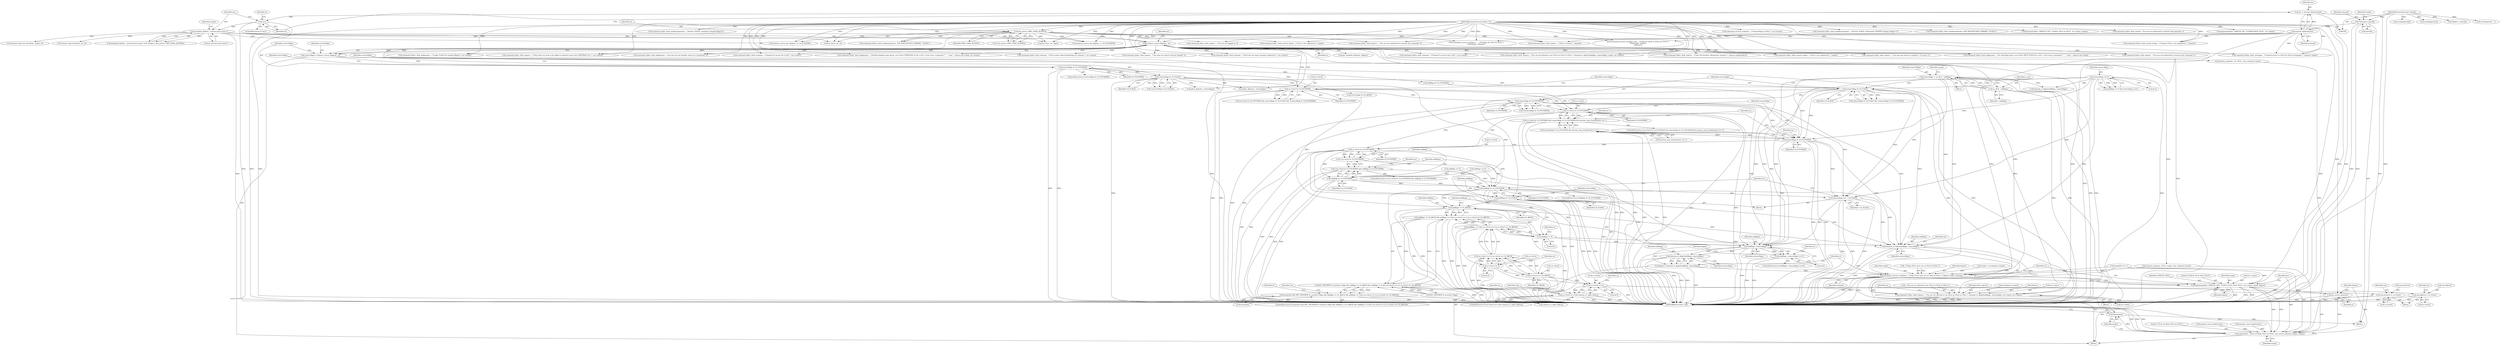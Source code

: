 digraph "0_atheme_c597156adc60a45b5f827793cd420945f47bc03b_1@pointer" {
"1000707" [label="(Call,ca->level & CA_FOUNDER)"];
"1000685" [label="(Call,ca->level & CA_FOUNDER)"];
"1000472" [label="(Call,restrictflags & CA_FOUNDER)"];
"1000466" [label="(Call,restrictflags = chanacs_source_flags(mc, si))"];
"1000468" [label="(Call,chanacs_source_flags(mc, si))"];
"1000171" [label="(Call,metadata_find(mc, \"private:close:closer\"))"];
"1000159" [label="(Call,!mc)"];
"1000154" [label="(Call,mc = mychan_find(channel))"];
"1000156" [label="(Call,mychan_find(channel))"];
"1000114" [label="(Call,*channel = parv[0])"];
"1000109" [label="(MethodParameterIn,char *parv[])"];
"1000177" [label="(Call,has_priv(si, PRIV_CHAN_AUSPEX))"];
"1000107" [label="(MethodParameterIn,sourceinfo_t *si)"];
"1000695" [label="(Call,removeflags & CA_FOUNDER)"];
"1000691" [label="(Call,removeflags & CA_FLAGS)"];
"1000640" [label="(Call,removeflags = ca_all & ~addflags)"];
"1000642" [label="(Call,ca_all & ~addflags)"];
"1000563" [label="(Call,removeflags == 0)"];
"1000482" [label="(Call,restrictflags & CA_FLAGS)"];
"1000706" [label="(Call,ca->level & CA_FOUNDER && removeflags & CA_FOUNDER && mychan_num_founders(mc) == 1)"];
"1000713" [label="(Call,removeflags & CA_FOUNDER)"];
"1000712" [label="(Call,removeflags & CA_FOUNDER && mychan_num_founders(mc) == 1)"];
"1000730" [label="(Call,ca->level & CA_FOUNDER)"];
"1000729" [label="(Call,!(ca->level & CA_FOUNDER))"];
"1000728" [label="(Call,!(ca->level & CA_FOUNDER) && addflags & CA_FOUNDER)"];
"1000735" [label="(Call,addflags & CA_FOUNDER)"];
"1000791" [label="(Call,addflags & CA_FOUNDER)"];
"1000795" [label="(Call,addflags |= CA_FLAGS)"];
"1000813" [label="(Call,addflags != CA_AKICK)"];
"1000812" [label="(Call,addflags != CA_AKICK && addflags != 0 && (ca->level == 0 || ca->level == CA_AKICK))"];
"1000805" [label="(Call,MU_NEVEROP & user(mt)->flags && addflags != CA_AKICK && addflags != 0 && (ca->level == 0 || ca->level == CA_AKICK))"];
"1000802" [label="(Call,isuser(mt) && (MU_NEVEROP & user(mt)->flags && addflags != CA_AKICK && addflags != 0 && (ca->level == 0 || ca->level == CA_AKICK)))"];
"1000817" [label="(Call,addflags != 0)"];
"1000816" [label="(Call,addflags != 0 && (ca->level == 0 || ca->level == CA_AKICK))"];
"1000891" [label="(Call,bitmask_to_flags2(addflags, removeflags))"];
"1000886" [label="(Call,command_fail(si, fault_noprivs, _(\"You are not allowed to set \2%s\2 on \2%s\2 in \2%s\2.\"), bitmask_to_flags2(addflags, removeflags), mt->name, mc->name))"];
"1001011" [label="(Call,addflags | removeflags)"];
"1001010" [label="(Call,(addflags | removeflags) == 0)"];
"1001026" [label="(Call,bitmask_to_flags2(addflags, removeflags))"];
"1001024" [label="(Call,flagstr = bitmask_to_flags2(addflags, removeflags))"];
"1001029" [label="(Call,command_success_nodata(si, _(\"Flags \2%s\2 were set on \2%s\2 in \2%s\2.\"), flagstr, target, channel))"];
"1001036" [label="(Call,logcommand(si, CMDLOG_SET, \"FLAGS: \2%s\2 \2%s\2 \2%s\2\", mc->name, target, flagstr))"];
"1001048" [label="(Call,get_source_name(si))"];
"1001045" [label="(Call,verbose(mc, \"\2%s\2 set flags \2%s\2 on \2%s\2\", get_source_name(si), flagstr, target))"];
"1001052" [label="(Call,free(target))"];
"1000826" [label="(Call,ca->level == CA_AKICK)"];
"1000820" [label="(Call,ca->level == 0 || ca->level == CA_AKICK)"];
"1000845" [label="(Call,ca->level == 0)"];
"1000844" [label="(Call,ca->level == 0 && chanacs_is_table_full(ca))"];
"1000869" [label="(Call,req.oldlevel = ca->level)"];
"1000903" [label="(Call,req.newlevel = ca->level)"];
"1000821" [label="(Call,ca->level == 0)"];
"1000798" [label="(Call,removeflags &= ~CA_FLAGS)"];
"1000292" [label="(Call,command_success_nodata(si, _(\"Cleared flags in \2%s\2.\"), mc->name))"];
"1001047" [label="(Literal,\"\2%s\2 set flags \2%s\2 on \2%s\2\")"];
"1000564" [label="(Identifier,removeflags)"];
"1000714" [label="(Identifier,removeflags)"];
"1000326" [label="(Call,command_fail(si, fault_needmoreparams, _(\"Syntax: FLAGS <#channel> MODIFY [target] <flags>\")))"];
"1000467" [label="(Identifier,restrictflags)"];
"1000796" [label="(Identifier,addflags)"];
"1000711" [label="(Identifier,CA_FOUNDER)"];
"1000717" [label="(Call,mychan_num_founders(mc))"];
"1000930" [label="(Call,chanacs_open(mc, NULL, target, true, entity(si->smu)))"];
"1000741" [label="(Call,mychan_num_founders(mc))"];
"1000866" [label="(Identifier,req)"];
"1000827" [label="(Call,ca->level)"];
"1000696" [label="(Identifier,removeflags)"];
"1000729" [label="(Call,!(ca->level & CA_FOUNDER))"];
"1001040" [label="(Call,mc->name)"];
"1000695" [label="(Call,removeflags & CA_FOUNDER)"];
"1000817" [label="(Call,addflags != 0)"];
"1000156" [label="(Call,mychan_find(channel))"];
"1000468" [label="(Call,chanacs_source_flags(mc, si))"];
"1001025" [label="(Identifier,flagstr)"];
"1000747" [label="(Call,command_fail(si, fault_noprivs, _(\"Only %d founders allowed per channel.\"), chansvs.maxfounders))"];
"1000441" [label="(Call,command_success_string(si, str1, _(\"Flags for \2%s\2 in \2%s\2 are \2%s\2.\"),\n\t\t\t\t\t\ttarget, channel,\n\t\t\t\t\t\tstr1))"];
"1000178" [label="(Identifier,si)"];
"1000732" [label="(Identifier,ca)"];
"1000162" [label="(Call,command_fail(si, fault_nosuch_target, _(\"Channel \2%s\2 is not registered.\"), channel))"];
"1000690" [label="(Call,removeflags & CA_FLAGS && !(removeflags & CA_FOUNDER))"];
"1000843" [label="(ControlStructure,if (ca->level == 0 && chanacs_is_table_full(ca)))"];
"1000592" [label="(Call,addflags == 0)"];
"1000814" [label="(Identifier,addflags)"];
"1000470" [label="(Identifier,si)"];
"1000904" [label="(Call,req.newlevel)"];
"1000850" [label="(Call,chanacs_is_table_full(ca))"];
"1000982" [label="(Call,command_fail(si, fault_noprivs, _(\"You are not allowed to set \2%s\2 on \2%s\2 in \2%s\2.\"), bitmask_to_flags2(addflags, removeflags), target, mc->name))"];
"1000116" [label="(Call,parv[0])"];
"1000822" [label="(Call,ca->level)"];
"1000195" [label="(Call,target[0] == '+')"];
"1000154" [label="(Call,mc = mychan_find(channel))"];
"1000115" [label="(Identifier,channel)"];
"1000533" [label="(Call,allow_flags(mc, restrictflags))"];
"1000179" [label="(Identifier,PRIV_CHAN_AUSPEX)"];
"1000176" [label="(Call,!has_priv(si, PRIV_CHAN_AUSPEX))"];
"1000585" [label="(Block,)"];
"1000510" [label="(Call,command_fail(si, fault_noprivs, _(\"You are not authorized to execute this command.\")))"];
"1000170" [label="(Call,metadata_find(mc, \"private:close:closer\") && (target || !has_priv(si, PRIV_CHAN_AUSPEX)))"];
"1000114" [label="(Call,*channel = parv[0])"];
"1000818" [label="(Identifier,addflags)"];
"1000801" [label="(ControlStructure,if (isuser(mt) && (MU_NEVEROP & user(mt)->flags && addflags != CA_AKICK && addflags != 0 && (ca->level == 0 || ca->level == CA_AKICK))))"];
"1000893" [label="(Identifier,removeflags)"];
"1000821" [label="(Call,ca->level == 0)"];
"1000234" [label="(Call,do_list(si, mc, 0))"];
"1001012" [label="(Identifier,addflags)"];
"1000793" [label="(Identifier,CA_FOUNDER)"];
"1000395" [label="(Call,chanacs_find_host_literal(mc, target, 0))"];
"1000484" [label="(Identifier,CA_FLAGS)"];
"1000887" [label="(Identifier,si)"];
"1001035" [label="(Identifier,channel)"];
"1000379" [label="(Call,chanacs_source_has_flag(mc, si, CA_ACLVIEW))"];
"1000352" [label="(Block,)"];
"1001046" [label="(Identifier,mc)"];
"1000873" [label="(Call,ca->level)"];
"1001024" [label="(Call,flagstr = bitmask_to_flags2(addflags, removeflags))"];
"1001014" [label="(Literal,0)"];
"1000685" [label="(Call,ca->level & CA_FOUNDER)"];
"1001013" [label="(Identifier,removeflags)"];
"1001037" [label="(Identifier,si)"];
"1000922" [label="(Call,command_fail(si, fault_badparams, _(\"You may not set founder status on a hostmask.\")))"];
"1000791" [label="(Call,addflags & CA_FOUNDER)"];
"1000734" [label="(Identifier,CA_FOUNDER)"];
"1000897" [label="(Call,mc->name)"];
"1000321" [label="(Call,command_fail(si, fault_needmoreparams, STR_INSUFFICIENT_PARAMS, \"FLAGS\"))"];
"1000819" [label="(Literal,0)"];
"1000649" [label="(Block,)"];
"1000473" [label="(Identifier,restrictflags)"];
"1000334" [label="(Call,strchr(parv[2], ' '))"];
"1000799" [label="(Identifier,removeflags)"];
"1000177" [label="(Call,has_priv(si, PRIV_CHAN_AUSPEX))"];
"1000143" [label="(Call,command_fail(si, fault_needmoreparams, STR_INSUFFICIENT_PARAMS, \"FLAGS\"))"];
"1000215" [label="(Call,do_list(si, mc, flags))"];
"1000483" [label="(Identifier,restrictflags)"];
"1001036" [label="(Call,logcommand(si, CMDLOG_SET, \"FLAGS: \2%s\2 \2%s\2 \2%s\2\", mc->name, target, flagstr))"];
"1000109" [label="(MethodParameterIn,char *parv[])"];
"1000171" [label="(Call,metadata_find(mc, \"private:close:closer\"))"];
"1000527" [label="(Call,allow_flags(mc, restrictflags))"];
"1000712" [label="(Call,removeflags & CA_FOUNDER && mychan_num_founders(mc) == 1)"];
"1000800" [label="(Identifier,~CA_FLAGS)"];
"1000833" [label="(Identifier,si)"];
"1000457" [label="(Call,logcommand(si, CMDLOG_GET, \"FLAGS: \2%s\2 on \2%s\2\", mc->name, target))"];
"1000816" [label="(Call,addflags != 0 && (ca->level == 0 || ca->level == CA_AKICK))"];
"1000160" [label="(Identifier,mc)"];
"1001011" [label="(Call,addflags | removeflags)"];
"1000918" [label="(Call,addflags & CA_FOUNDER)"];
"1001052" [label="(Call,free(target))"];
"1000264" [label="(Call,command_fail(si, fault_noprivs, \"You are not authorized to perform this operation.\"))"];
"1000488" [label="(Call,restrictflags & CA_AKICK)"];
"1001049" [label="(Identifier,si)"];
"1000853" [label="(Call,command_fail(si, fault_toomany, _(\"Channel %s access list is full.\"), mc->name))"];
"1000707" [label="(Call,ca->level & CA_FOUNDER)"];
"1000805" [label="(Call,MU_NEVEROP & user(mt)->flags && addflags != CA_AKICK && addflags != 0 && (ca->level == 0 || ca->level == CA_AKICK))"];
"1000588" [label="(Call,get_template_flags(mc, flagstr))"];
"1000847" [label="(Identifier,ca)"];
"1001051" [label="(Identifier,target)"];
"1000869" [label="(Call,req.oldlevel = ca->level)"];
"1000642" [label="(Call,ca_all & ~addflags)"];
"1000644" [label="(Identifier,~addflags)"];
"1000830" [label="(Identifier,CA_AKICK)"];
"1000731" [label="(Call,ca->level)"];
"1000889" [label="(Call,_(\"You are not allowed to set \2%s\2 on \2%s\2 in \2%s\2.\"))"];
"1000728" [label="(Call,!(ca->level & CA_FOUNDER) && addflags & CA_FOUNDER)"];
"1000797" [label="(Identifier,CA_FLAGS)"];
"1000802" [label="(Call,isuser(mt) && (MU_NEVEROP & user(mt)->flags && addflags != CA_AKICK && addflags != 0 && (ca->level == 0 || ca->level == CA_AKICK)))"];
"1000854" [label="(Identifier,si)"];
"1000425" [label="(Call,chanacs_find_literal(mc, mt, 0))"];
"1000794" [label="(Block,)"];
"1000285" [label="(Call,logcommand(si, CMDLOG_DO, \"CLEAR:FLAGS: \2%s\2\", mc->name))"];
"1000648" [label="(Identifier,target)"];
"1000987" [label="(Call,bitmask_to_flags2(addflags, removeflags))"];
"1000348" [label="(Call,strdup(parv[2]))"];
"1001028" [label="(Identifier,removeflags)"];
"1000849" [label="(Literal,0)"];
"1000482" [label="(Call,restrictflags & CA_FLAGS)"];
"1000845" [label="(Call,ca->level == 0)"];
"1000779" [label="(Call,command_fail(si, fault_toomany, _(\"\2%s\2 cannot take foundership of a channel.\"), mt->name))"];
"1000175" [label="(Identifier,target)"];
"1000721" [label="(Call,command_fail(si, fault_noprivs, _(\"You may not remove the last founder.\")))"];
"1000894" [label="(Call,mt->name)"];
"1000901" [label="(Identifier,ca)"];
"1000870" [label="(Call,req.oldlevel)"];
"1000891" [label="(Call,bitmask_to_flags2(addflags, removeflags))"];
"1000737" [label="(Identifier,CA_FOUNDER)"];
"1000763" [label="(Call,command_fail(si, fault_toomany, _(\"\2%s\2 has too many channels registered.\"), mt->name))"];
"1000122" [label="(Call,sstrdup(parv[1]))"];
"1001033" [label="(Identifier,flagstr)"];
"1000730" [label="(Call,ca->level & CA_FOUNDER)"];
"1000813" [label="(Call,addflags != CA_AKICK)"];
"1000804" [label="(Identifier,mt)"];
"1000360" [label="(Call,command_fail(si, fault_noprivs, _(\"You are not logged in.\")))"];
"1000666" [label="(Call,target = sstrdup(mt->name))"];
"1000155" [label="(Identifier,mc)"];
"1000157" [label="(Identifier,channel)"];
"1001009" [label="(ControlStructure,if ((addflags | removeflags) == 0))"];
"1000110" [label="(Block,)"];
"1001050" [label="(Identifier,flagstr)"];
"1000949" [label="(Call,command_fail(si, fault_toomany, _(\"Channel %s access list is full.\"), mc->name))"];
"1000742" [label="(Identifier,mc)"];
"1000474" [label="(Identifier,CA_FOUNDER)"];
"1000148" [label="(Call,command_fail(si, fault_needmoreparams, _(\"Syntax: FLAGS <channel> [target] [flags]\")))"];
"1000722" [label="(Identifier,si)"];
"1001045" [label="(Call,verbose(mc, \"\2%s\2 set flags \2%s\2 on \2%s\2\", get_source_name(si), flagstr, target))"];
"1000792" [label="(Identifier,addflags)"];
"1000795" [label="(Call,addflags |= CA_FLAGS)"];
"1000611" [label="(Call,command_fail(si, fault_badparams, _(\"Usage: FLAGS %s [target] [flags]\"), mc->name))"];
"1000888" [label="(Identifier,fault_noprivs)"];
"1000826" [label="(Call,ca->level == CA_AKICK)"];
"1000107" [label="(MethodParameterIn,sourceinfo_t *si)"];
"1000567" [label="(Call,command_fail(si, fault_badparams, _(\"No valid flags given, use /%s%s HELP FLAGS for a list\"), ircd->uses_rcommand ? \"\" : \"msg \", chansvs.me->disp))"];
"1000560" [label="(Call,addflags == 0)"];
"1000706" [label="(Call,ca->level & CA_FOUNDER && removeflags & CA_FOUNDER && mychan_num_founders(mc) == 1)"];
"1000699" [label="(Call,command_fail(si, fault_noprivs, _(\"You may not remove a founder's +f access.\")))"];
"1000127" [label="(Call,*flagstr = parv[2])"];
"1000885" [label="(Block,)"];
"1001026" [label="(Call,bitmask_to_flags2(addflags, removeflags))"];
"1000476" [label="(Identifier,restrictflags)"];
"1000563" [label="(Call,removeflags == 0)"];
"1000692" [label="(Identifier,removeflags)"];
"1000713" [label="(Call,removeflags & CA_FOUNDER)"];
"1001048" [label="(Call,get_source_name(si))"];
"1000689" [label="(Identifier,CA_FOUNDER)"];
"1000408" [label="(Call,command_fail(si, fault_nosuch_target, _(\"\2%s\2 is not registered.\"), target))"];
"1000715" [label="(Identifier,CA_FOUNDER)"];
"1001054" [label="(MethodReturn,static void)"];
"1000684" [label="(Call,ca->level & CA_FOUNDER && removeflags & CA_FLAGS && !(removeflags & CA_FOUNDER))"];
"1000815" [label="(Identifier,CA_AKICK)"];
"1000657" [label="(Call,command_fail(si, fault_nosuch_target, _(\"\2%s\2 is not registered.\"), target))"];
"1000705" [label="(ControlStructure,if (ca->level & CA_FOUNDER && removeflags & CA_FOUNDER && mychan_num_founders(mc) == 1))"];
"1001027" [label="(Identifier,addflags)"];
"1000708" [label="(Call,ca->level)"];
"1000259" [label="(Call,chanacs_source_has_flag(mc, si, CA_FOUNDER))"];
"1000686" [label="(Call,ca->level)"];
"1000158" [label="(ControlStructure,if (!mc))"];
"1000886" [label="(Call,command_fail(si, fault_noprivs, _(\"You are not allowed to set \2%s\2 on \2%s\2 in \2%s\2.\"), bitmask_to_flags2(addflags, removeflags), mt->name, mc->name))"];
"1000825" [label="(Literal,0)"];
"1001053" [label="(Identifier,target)"];
"1000121" [label="(Identifier,target)"];
"1000384" [label="(Call,command_fail(si, fault_noprivs, _(\"You are not authorized to execute this command.\")))"];
"1000697" [label="(Identifier,CA_FOUNDER)"];
"1001038" [label="(Identifier,CMDLOG_SET)"];
"1000641" [label="(Identifier,removeflags)"];
"1000912" [label="(Identifier,req)"];
"1000481" [label="(Call,!(restrictflags & CA_FLAGS))"];
"1000674" [label="(Call,chanacs_open(mc, mt, NULL, true, entity(si->smu)))"];
"1000846" [label="(Call,ca->level)"];
"1000691" [label="(Call,removeflags & CA_FLAGS)"];
"1000559" [label="(Call,addflags == 0 && removeflags == 0)"];
"1001017" [label="(Identifier,si)"];
"1000903" [label="(Call,req.newlevel = ca->level)"];
"1000693" [label="(Identifier,CA_FLAGS)"];
"1000828" [label="(Identifier,ca)"];
"1000798" [label="(Call,removeflags &= ~CA_FLAGS)"];
"1000718" [label="(Identifier,mc)"];
"1001034" [label="(Identifier,target)"];
"1000643" [label="(Identifier,ca_all)"];
"1000803" [label="(Call,isuser(mt))"];
"1000727" [label="(ControlStructure,if (!(ca->level & CA_FOUNDER) && addflags & CA_FOUNDER))"];
"1000565" [label="(Literal,0)"];
"1000694" [label="(Call,!(removeflags & CA_FOUNDER))"];
"1000851" [label="(Identifier,ca)"];
"1000466" [label="(Call,restrictflags = chanacs_source_flags(mc, si))"];
"1000471" [label="(ControlStructure,if (restrictflags & CA_FOUNDER))"];
"1000716" [label="(Call,mychan_num_founders(mc) == 1)"];
"1001029" [label="(Call,command_success_nodata(si, _(\"Flags \2%s\2 were set on \2%s\2 in \2%s\2.\"), flagstr, target, channel))"];
"1000735" [label="(Call,addflags & CA_FOUNDER)"];
"1000820" [label="(Call,ca->level == 0 || ca->level == CA_AKICK)"];
"1000879" [label="(Identifier,ca)"];
"1000892" [label="(Identifier,addflags)"];
"1000907" [label="(Call,ca->level)"];
"1000472" [label="(Call,restrictflags & CA_FOUNDER)"];
"1000159" [label="(Call,!mc)"];
"1000895" [label="(Identifier,mt)"];
"1001039" [label="(Literal,\"FLAGS: \2%s\2 \2%s\2 \2%s\2\")"];
"1000163" [label="(Identifier,si)"];
"1000790" [label="(ControlStructure,if (addflags & CA_FOUNDER))"];
"1001043" [label="(Identifier,target)"];
"1001016" [label="(Call,command_fail(si, fault_nochange, _(\"Channel access to \2%s\2 for \2%s\2 unchanged.\"), channel, target))"];
"1000806" [label="(Call,MU_NEVEROP & user(mt)->flags)"];
"1000620" [label="(Call,command_fail(si, fault_badparams, _(\"Invalid template name given, use /%s%s TEMPLATE %s for a list\"), ircd->uses_rcommand ? \"\" : \"msg \", chansvs.me->disp, mc->name))"];
"1000823" [label="(Identifier,ca)"];
"1000450" [label="(Call,command_success_string(si, \"\", _(\"No flags for \2%s\2 in \2%s\2.\"),\n\t\t\t\t\t\ttarget, channel))"];
"1001030" [label="(Identifier,si)"];
"1001031" [label="(Call,_(\"Flags \2%s\2 were set on \2%s\2 in \2%s\2.\"))"];
"1000469" [label="(Identifier,mc)"];
"1000812" [label="(Call,addflags != CA_AKICK && addflags != 0 && (ca->level == 0 || ca->level == CA_AKICK))"];
"1000832" [label="(Call,command_fail(si, fault_noprivs, _(\"\2%s\2 does not wish to be added to channel access lists (NEVEROP set).\"), mt->name))"];
"1000173" [label="(Literal,\"private:close:closer\")"];
"1000640" [label="(Call,removeflags = ca_all & ~addflags)"];
"1000736" [label="(Identifier,addflags)"];
"1000668" [label="(Call,sstrdup(mt->name))"];
"1001010" [label="(Call,(addflags | removeflags) == 0)"];
"1000172" [label="(Identifier,mc)"];
"1001044" [label="(Identifier,flagstr)"];
"1000844" [label="(Call,ca->level == 0 && chanacs_is_table_full(ca))"];
"1000181" [label="(Call,command_fail(si, fault_noprivs, _(\"\2%s\2 is closed.\"), channel))"];
"1000707" -> "1000706"  [label="AST: "];
"1000707" -> "1000711"  [label="CFG: "];
"1000708" -> "1000707"  [label="AST: "];
"1000711" -> "1000707"  [label="AST: "];
"1000714" -> "1000707"  [label="CFG: "];
"1000706" -> "1000707"  [label="CFG: "];
"1000707" -> "1001054"  [label="DDG: "];
"1000707" -> "1001054"  [label="DDG: "];
"1000707" -> "1000706"  [label="DDG: "];
"1000707" -> "1000706"  [label="DDG: "];
"1000685" -> "1000707"  [label="DDG: "];
"1000685" -> "1000707"  [label="DDG: "];
"1000695" -> "1000707"  [label="DDG: "];
"1000707" -> "1000713"  [label="DDG: "];
"1000707" -> "1000730"  [label="DDG: "];
"1000707" -> "1000730"  [label="DDG: "];
"1000685" -> "1000684"  [label="AST: "];
"1000685" -> "1000689"  [label="CFG: "];
"1000686" -> "1000685"  [label="AST: "];
"1000689" -> "1000685"  [label="AST: "];
"1000692" -> "1000685"  [label="CFG: "];
"1000684" -> "1000685"  [label="CFG: "];
"1000685" -> "1001054"  [label="DDG: "];
"1000685" -> "1001054"  [label="DDG: "];
"1000685" -> "1000684"  [label="DDG: "];
"1000685" -> "1000684"  [label="DDG: "];
"1000472" -> "1000685"  [label="DDG: "];
"1000685" -> "1000695"  [label="DDG: "];
"1000472" -> "1000471"  [label="AST: "];
"1000472" -> "1000474"  [label="CFG: "];
"1000473" -> "1000472"  [label="AST: "];
"1000474" -> "1000472"  [label="AST: "];
"1000476" -> "1000472"  [label="CFG: "];
"1000483" -> "1000472"  [label="CFG: "];
"1000472" -> "1001054"  [label="DDG: "];
"1000472" -> "1001054"  [label="DDG: "];
"1000466" -> "1000472"  [label="DDG: "];
"1000472" -> "1000482"  [label="DDG: "];
"1000472" -> "1000918"  [label="DDG: "];
"1000466" -> "1000352"  [label="AST: "];
"1000466" -> "1000468"  [label="CFG: "];
"1000467" -> "1000466"  [label="AST: "];
"1000468" -> "1000466"  [label="AST: "];
"1000473" -> "1000466"  [label="CFG: "];
"1000466" -> "1001054"  [label="DDG: "];
"1000468" -> "1000466"  [label="DDG: "];
"1000468" -> "1000466"  [label="DDG: "];
"1000468" -> "1000470"  [label="CFG: "];
"1000469" -> "1000468"  [label="AST: "];
"1000470" -> "1000468"  [label="AST: "];
"1000468" -> "1001054"  [label="DDG: "];
"1000171" -> "1000468"  [label="DDG: "];
"1000177" -> "1000468"  [label="DDG: "];
"1000107" -> "1000468"  [label="DDG: "];
"1000468" -> "1000510"  [label="DDG: "];
"1000468" -> "1000527"  [label="DDG: "];
"1000468" -> "1000533"  [label="DDG: "];
"1000468" -> "1000567"  [label="DDG: "];
"1000468" -> "1000588"  [label="DDG: "];
"1000468" -> "1000611"  [label="DDG: "];
"1000468" -> "1000620"  [label="DDG: "];
"1000468" -> "1000657"  [label="DDG: "];
"1000468" -> "1000674"  [label="DDG: "];
"1000468" -> "1000699"  [label="DDG: "];
"1000468" -> "1000721"  [label="DDG: "];
"1000468" -> "1000747"  [label="DDG: "];
"1000468" -> "1000763"  [label="DDG: "];
"1000468" -> "1000779"  [label="DDG: "];
"1000468" -> "1000832"  [label="DDG: "];
"1000468" -> "1000853"  [label="DDG: "];
"1000468" -> "1000886"  [label="DDG: "];
"1000468" -> "1000922"  [label="DDG: "];
"1000468" -> "1000930"  [label="DDG: "];
"1000468" -> "1000949"  [label="DDG: "];
"1000468" -> "1000982"  [label="DDG: "];
"1000468" -> "1001016"  [label="DDG: "];
"1000468" -> "1001029"  [label="DDG: "];
"1000171" -> "1000170"  [label="AST: "];
"1000171" -> "1000173"  [label="CFG: "];
"1000172" -> "1000171"  [label="AST: "];
"1000173" -> "1000171"  [label="AST: "];
"1000175" -> "1000171"  [label="CFG: "];
"1000170" -> "1000171"  [label="CFG: "];
"1000171" -> "1001054"  [label="DDG: "];
"1000171" -> "1000170"  [label="DDG: "];
"1000171" -> "1000170"  [label="DDG: "];
"1000159" -> "1000171"  [label="DDG: "];
"1000171" -> "1000215"  [label="DDG: "];
"1000171" -> "1000234"  [label="DDG: "];
"1000171" -> "1000259"  [label="DDG: "];
"1000171" -> "1000379"  [label="DDG: "];
"1000171" -> "1000395"  [label="DDG: "];
"1000171" -> "1000425"  [label="DDG: "];
"1000159" -> "1000158"  [label="AST: "];
"1000159" -> "1000160"  [label="CFG: "];
"1000160" -> "1000159"  [label="AST: "];
"1000163" -> "1000159"  [label="CFG: "];
"1000172" -> "1000159"  [label="CFG: "];
"1000159" -> "1001054"  [label="DDG: "];
"1000159" -> "1001054"  [label="DDG: "];
"1000154" -> "1000159"  [label="DDG: "];
"1000154" -> "1000110"  [label="AST: "];
"1000154" -> "1000156"  [label="CFG: "];
"1000155" -> "1000154"  [label="AST: "];
"1000156" -> "1000154"  [label="AST: "];
"1000160" -> "1000154"  [label="CFG: "];
"1000154" -> "1001054"  [label="DDG: "];
"1000156" -> "1000154"  [label="DDG: "];
"1000156" -> "1000157"  [label="CFG: "];
"1000157" -> "1000156"  [label="AST: "];
"1000156" -> "1001054"  [label="DDG: "];
"1000114" -> "1000156"  [label="DDG: "];
"1000156" -> "1000162"  [label="DDG: "];
"1000156" -> "1000181"  [label="DDG: "];
"1000156" -> "1000441"  [label="DDG: "];
"1000156" -> "1000450"  [label="DDG: "];
"1000156" -> "1001016"  [label="DDG: "];
"1000156" -> "1001029"  [label="DDG: "];
"1000114" -> "1000110"  [label="AST: "];
"1000114" -> "1000116"  [label="CFG: "];
"1000115" -> "1000114"  [label="AST: "];
"1000116" -> "1000114"  [label="AST: "];
"1000121" -> "1000114"  [label="CFG: "];
"1000114" -> "1001054"  [label="DDG: "];
"1000114" -> "1001054"  [label="DDG: "];
"1000109" -> "1000114"  [label="DDG: "];
"1000109" -> "1000106"  [label="AST: "];
"1000109" -> "1001054"  [label="DDG: "];
"1000109" -> "1000122"  [label="DDG: "];
"1000109" -> "1000127"  [label="DDG: "];
"1000109" -> "1000334"  [label="DDG: "];
"1000109" -> "1000348"  [label="DDG: "];
"1000177" -> "1000176"  [label="AST: "];
"1000177" -> "1000179"  [label="CFG: "];
"1000178" -> "1000177"  [label="AST: "];
"1000179" -> "1000177"  [label="AST: "];
"1000176" -> "1000177"  [label="CFG: "];
"1000177" -> "1001054"  [label="DDG: "];
"1000177" -> "1000176"  [label="DDG: "];
"1000177" -> "1000176"  [label="DDG: "];
"1000107" -> "1000177"  [label="DDG: "];
"1000177" -> "1000181"  [label="DDG: "];
"1000177" -> "1000215"  [label="DDG: "];
"1000177" -> "1000234"  [label="DDG: "];
"1000177" -> "1000259"  [label="DDG: "];
"1000177" -> "1000321"  [label="DDG: "];
"1000177" -> "1000360"  [label="DDG: "];
"1000177" -> "1000379"  [label="DDG: "];
"1000177" -> "1000384"  [label="DDG: "];
"1000177" -> "1000408"  [label="DDG: "];
"1000177" -> "1000441"  [label="DDG: "];
"1000177" -> "1000450"  [label="DDG: "];
"1000107" -> "1000106"  [label="AST: "];
"1000107" -> "1001054"  [label="DDG: "];
"1000107" -> "1000143"  [label="DDG: "];
"1000107" -> "1000148"  [label="DDG: "];
"1000107" -> "1000162"  [label="DDG: "];
"1000107" -> "1000181"  [label="DDG: "];
"1000107" -> "1000215"  [label="DDG: "];
"1000107" -> "1000234"  [label="DDG: "];
"1000107" -> "1000259"  [label="DDG: "];
"1000107" -> "1000264"  [label="DDG: "];
"1000107" -> "1000285"  [label="DDG: "];
"1000107" -> "1000292"  [label="DDG: "];
"1000107" -> "1000321"  [label="DDG: "];
"1000107" -> "1000326"  [label="DDG: "];
"1000107" -> "1000360"  [label="DDG: "];
"1000107" -> "1000379"  [label="DDG: "];
"1000107" -> "1000384"  [label="DDG: "];
"1000107" -> "1000408"  [label="DDG: "];
"1000107" -> "1000441"  [label="DDG: "];
"1000107" -> "1000450"  [label="DDG: "];
"1000107" -> "1000457"  [label="DDG: "];
"1000107" -> "1000510"  [label="DDG: "];
"1000107" -> "1000567"  [label="DDG: "];
"1000107" -> "1000611"  [label="DDG: "];
"1000107" -> "1000620"  [label="DDG: "];
"1000107" -> "1000657"  [label="DDG: "];
"1000107" -> "1000699"  [label="DDG: "];
"1000107" -> "1000721"  [label="DDG: "];
"1000107" -> "1000747"  [label="DDG: "];
"1000107" -> "1000763"  [label="DDG: "];
"1000107" -> "1000779"  [label="DDG: "];
"1000107" -> "1000832"  [label="DDG: "];
"1000107" -> "1000853"  [label="DDG: "];
"1000107" -> "1000886"  [label="DDG: "];
"1000107" -> "1000922"  [label="DDG: "];
"1000107" -> "1000949"  [label="DDG: "];
"1000107" -> "1000982"  [label="DDG: "];
"1000107" -> "1001016"  [label="DDG: "];
"1000107" -> "1001029"  [label="DDG: "];
"1000107" -> "1001036"  [label="DDG: "];
"1000107" -> "1001048"  [label="DDG: "];
"1000695" -> "1000694"  [label="AST: "];
"1000695" -> "1000697"  [label="CFG: "];
"1000696" -> "1000695"  [label="AST: "];
"1000697" -> "1000695"  [label="AST: "];
"1000694" -> "1000695"  [label="CFG: "];
"1000695" -> "1001054"  [label="DDG: "];
"1000695" -> "1001054"  [label="DDG: "];
"1000695" -> "1000694"  [label="DDG: "];
"1000695" -> "1000694"  [label="DDG: "];
"1000691" -> "1000695"  [label="DDG: "];
"1000695" -> "1000713"  [label="DDG: "];
"1000695" -> "1000798"  [label="DDG: "];
"1000695" -> "1000891"  [label="DDG: "];
"1000695" -> "1001011"  [label="DDG: "];
"1000691" -> "1000690"  [label="AST: "];
"1000691" -> "1000693"  [label="CFG: "];
"1000692" -> "1000691"  [label="AST: "];
"1000693" -> "1000691"  [label="AST: "];
"1000696" -> "1000691"  [label="CFG: "];
"1000690" -> "1000691"  [label="CFG: "];
"1000691" -> "1001054"  [label="DDG: "];
"1000691" -> "1001054"  [label="DDG: "];
"1000691" -> "1000690"  [label="DDG: "];
"1000691" -> "1000690"  [label="DDG: "];
"1000640" -> "1000691"  [label="DDG: "];
"1000563" -> "1000691"  [label="DDG: "];
"1000482" -> "1000691"  [label="DDG: "];
"1000691" -> "1000713"  [label="DDG: "];
"1000691" -> "1000795"  [label="DDG: "];
"1000691" -> "1000798"  [label="DDG: "];
"1000691" -> "1000891"  [label="DDG: "];
"1000691" -> "1001011"  [label="DDG: "];
"1000640" -> "1000585"  [label="AST: "];
"1000640" -> "1000642"  [label="CFG: "];
"1000641" -> "1000640"  [label="AST: "];
"1000642" -> "1000640"  [label="AST: "];
"1000648" -> "1000640"  [label="CFG: "];
"1000640" -> "1001054"  [label="DDG: "];
"1000640" -> "1001054"  [label="DDG: "];
"1000642" -> "1000640"  [label="DDG: "];
"1000642" -> "1000640"  [label="DDG: "];
"1000640" -> "1000713"  [label="DDG: "];
"1000640" -> "1000798"  [label="DDG: "];
"1000640" -> "1000891"  [label="DDG: "];
"1000640" -> "1000987"  [label="DDG: "];
"1000640" -> "1001011"  [label="DDG: "];
"1000642" -> "1000644"  [label="CFG: "];
"1000643" -> "1000642"  [label="AST: "];
"1000644" -> "1000642"  [label="AST: "];
"1000642" -> "1001054"  [label="DDG: "];
"1000642" -> "1001054"  [label="DDG: "];
"1000563" -> "1000559"  [label="AST: "];
"1000563" -> "1000565"  [label="CFG: "];
"1000564" -> "1000563"  [label="AST: "];
"1000565" -> "1000563"  [label="AST: "];
"1000559" -> "1000563"  [label="CFG: "];
"1000563" -> "1001054"  [label="DDG: "];
"1000563" -> "1000559"  [label="DDG: "];
"1000563" -> "1000559"  [label="DDG: "];
"1000563" -> "1000713"  [label="DDG: "];
"1000563" -> "1000798"  [label="DDG: "];
"1000563" -> "1000891"  [label="DDG: "];
"1000563" -> "1000987"  [label="DDG: "];
"1000563" -> "1001011"  [label="DDG: "];
"1000482" -> "1000481"  [label="AST: "];
"1000482" -> "1000484"  [label="CFG: "];
"1000483" -> "1000482"  [label="AST: "];
"1000484" -> "1000482"  [label="AST: "];
"1000481" -> "1000482"  [label="CFG: "];
"1000482" -> "1001054"  [label="DDG: "];
"1000482" -> "1000481"  [label="DDG: "];
"1000482" -> "1000481"  [label="DDG: "];
"1000482" -> "1000488"  [label="DDG: "];
"1000482" -> "1000527"  [label="DDG: "];
"1000482" -> "1000533"  [label="DDG: "];
"1000482" -> "1000795"  [label="DDG: "];
"1000706" -> "1000705"  [label="AST: "];
"1000706" -> "1000712"  [label="CFG: "];
"1000712" -> "1000706"  [label="AST: "];
"1000722" -> "1000706"  [label="CFG: "];
"1000732" -> "1000706"  [label="CFG: "];
"1000706" -> "1001054"  [label="DDG: "];
"1000706" -> "1001054"  [label="DDG: "];
"1000706" -> "1001054"  [label="DDG: "];
"1000712" -> "1000706"  [label="DDG: "];
"1000712" -> "1000706"  [label="DDG: "];
"1000713" -> "1000712"  [label="AST: "];
"1000713" -> "1000715"  [label="CFG: "];
"1000714" -> "1000713"  [label="AST: "];
"1000715" -> "1000713"  [label="AST: "];
"1000718" -> "1000713"  [label="CFG: "];
"1000712" -> "1000713"  [label="CFG: "];
"1000713" -> "1001054"  [label="DDG: "];
"1000713" -> "1001054"  [label="DDG: "];
"1000713" -> "1000712"  [label="DDG: "];
"1000713" -> "1000712"  [label="DDG: "];
"1000713" -> "1000730"  [label="DDG: "];
"1000713" -> "1000798"  [label="DDG: "];
"1000713" -> "1000891"  [label="DDG: "];
"1000713" -> "1001011"  [label="DDG: "];
"1000712" -> "1000716"  [label="CFG: "];
"1000716" -> "1000712"  [label="AST: "];
"1000712" -> "1001054"  [label="DDG: "];
"1000712" -> "1001054"  [label="DDG: "];
"1000716" -> "1000712"  [label="DDG: "];
"1000716" -> "1000712"  [label="DDG: "];
"1000730" -> "1000729"  [label="AST: "];
"1000730" -> "1000734"  [label="CFG: "];
"1000731" -> "1000730"  [label="AST: "];
"1000734" -> "1000730"  [label="AST: "];
"1000729" -> "1000730"  [label="CFG: "];
"1000730" -> "1001054"  [label="DDG: "];
"1000730" -> "1001054"  [label="DDG: "];
"1000730" -> "1000729"  [label="DDG: "];
"1000730" -> "1000729"  [label="DDG: "];
"1000730" -> "1000735"  [label="DDG: "];
"1000730" -> "1000791"  [label="DDG: "];
"1000730" -> "1000821"  [label="DDG: "];
"1000730" -> "1000845"  [label="DDG: "];
"1000729" -> "1000728"  [label="AST: "];
"1000736" -> "1000729"  [label="CFG: "];
"1000728" -> "1000729"  [label="CFG: "];
"1000729" -> "1001054"  [label="DDG: "];
"1000729" -> "1000728"  [label="DDG: "];
"1000728" -> "1000727"  [label="AST: "];
"1000728" -> "1000735"  [label="CFG: "];
"1000735" -> "1000728"  [label="AST: "];
"1000742" -> "1000728"  [label="CFG: "];
"1000792" -> "1000728"  [label="CFG: "];
"1000728" -> "1001054"  [label="DDG: "];
"1000728" -> "1001054"  [label="DDG: "];
"1000728" -> "1001054"  [label="DDG: "];
"1000735" -> "1000728"  [label="DDG: "];
"1000735" -> "1000728"  [label="DDG: "];
"1000735" -> "1000737"  [label="CFG: "];
"1000736" -> "1000735"  [label="AST: "];
"1000737" -> "1000735"  [label="AST: "];
"1000735" -> "1001054"  [label="DDG: "];
"1000735" -> "1001054"  [label="DDG: "];
"1000592" -> "1000735"  [label="DDG: "];
"1000560" -> "1000735"  [label="DDG: "];
"1000735" -> "1000791"  [label="DDG: "];
"1000735" -> "1000791"  [label="DDG: "];
"1000791" -> "1000790"  [label="AST: "];
"1000791" -> "1000793"  [label="CFG: "];
"1000792" -> "1000791"  [label="AST: "];
"1000793" -> "1000791"  [label="AST: "];
"1000796" -> "1000791"  [label="CFG: "];
"1000804" -> "1000791"  [label="CFG: "];
"1000791" -> "1001054"  [label="DDG: "];
"1000791" -> "1001054"  [label="DDG: "];
"1000791" -> "1001054"  [label="DDG: "];
"1000592" -> "1000791"  [label="DDG: "];
"1000560" -> "1000791"  [label="DDG: "];
"1000791" -> "1000795"  [label="DDG: "];
"1000791" -> "1000813"  [label="DDG: "];
"1000791" -> "1000891"  [label="DDG: "];
"1000791" -> "1001011"  [label="DDG: "];
"1000795" -> "1000794"  [label="AST: "];
"1000795" -> "1000797"  [label="CFG: "];
"1000796" -> "1000795"  [label="AST: "];
"1000797" -> "1000795"  [label="AST: "];
"1000799" -> "1000795"  [label="CFG: "];
"1000795" -> "1001054"  [label="DDG: "];
"1000795" -> "1001054"  [label="DDG: "];
"1000795" -> "1001054"  [label="DDG: "];
"1000795" -> "1000813"  [label="DDG: "];
"1000795" -> "1000891"  [label="DDG: "];
"1000795" -> "1001011"  [label="DDG: "];
"1000813" -> "1000812"  [label="AST: "];
"1000813" -> "1000815"  [label="CFG: "];
"1000814" -> "1000813"  [label="AST: "];
"1000815" -> "1000813"  [label="AST: "];
"1000818" -> "1000813"  [label="CFG: "];
"1000812" -> "1000813"  [label="CFG: "];
"1000813" -> "1001054"  [label="DDG: "];
"1000813" -> "1001054"  [label="DDG: "];
"1000813" -> "1000812"  [label="DDG: "];
"1000813" -> "1000812"  [label="DDG: "];
"1000488" -> "1000813"  [label="DDG: "];
"1000813" -> "1000817"  [label="DDG: "];
"1000813" -> "1000826"  [label="DDG: "];
"1000813" -> "1000891"  [label="DDG: "];
"1000813" -> "1001011"  [label="DDG: "];
"1000812" -> "1000805"  [label="AST: "];
"1000812" -> "1000816"  [label="CFG: "];
"1000816" -> "1000812"  [label="AST: "];
"1000805" -> "1000812"  [label="CFG: "];
"1000812" -> "1001054"  [label="DDG: "];
"1000812" -> "1001054"  [label="DDG: "];
"1000812" -> "1000805"  [label="DDG: "];
"1000812" -> "1000805"  [label="DDG: "];
"1000816" -> "1000812"  [label="DDG: "];
"1000816" -> "1000812"  [label="DDG: "];
"1000805" -> "1000802"  [label="AST: "];
"1000805" -> "1000806"  [label="CFG: "];
"1000806" -> "1000805"  [label="AST: "];
"1000802" -> "1000805"  [label="CFG: "];
"1000805" -> "1001054"  [label="DDG: "];
"1000805" -> "1001054"  [label="DDG: "];
"1000805" -> "1000802"  [label="DDG: "];
"1000805" -> "1000802"  [label="DDG: "];
"1000806" -> "1000805"  [label="DDG: "];
"1000806" -> "1000805"  [label="DDG: "];
"1000802" -> "1000801"  [label="AST: "];
"1000802" -> "1000803"  [label="CFG: "];
"1000803" -> "1000802"  [label="AST: "];
"1000833" -> "1000802"  [label="CFG: "];
"1000847" -> "1000802"  [label="CFG: "];
"1000802" -> "1001054"  [label="DDG: "];
"1000802" -> "1001054"  [label="DDG: "];
"1000802" -> "1001054"  [label="DDG: "];
"1000803" -> "1000802"  [label="DDG: "];
"1000817" -> "1000816"  [label="AST: "];
"1000817" -> "1000819"  [label="CFG: "];
"1000818" -> "1000817"  [label="AST: "];
"1000819" -> "1000817"  [label="AST: "];
"1000823" -> "1000817"  [label="CFG: "];
"1000816" -> "1000817"  [label="CFG: "];
"1000817" -> "1001054"  [label="DDG: "];
"1000817" -> "1000816"  [label="DDG: "];
"1000817" -> "1000816"  [label="DDG: "];
"1000817" -> "1000891"  [label="DDG: "];
"1000817" -> "1001011"  [label="DDG: "];
"1000816" -> "1000820"  [label="CFG: "];
"1000820" -> "1000816"  [label="AST: "];
"1000816" -> "1001054"  [label="DDG: "];
"1000816" -> "1001054"  [label="DDG: "];
"1000820" -> "1000816"  [label="DDG: "];
"1000820" -> "1000816"  [label="DDG: "];
"1000891" -> "1000886"  [label="AST: "];
"1000891" -> "1000893"  [label="CFG: "];
"1000892" -> "1000891"  [label="AST: "];
"1000893" -> "1000891"  [label="AST: "];
"1000895" -> "1000891"  [label="CFG: "];
"1000891" -> "1001054"  [label="DDG: "];
"1000891" -> "1001054"  [label="DDG: "];
"1000891" -> "1000886"  [label="DDG: "];
"1000891" -> "1000886"  [label="DDG: "];
"1000798" -> "1000891"  [label="DDG: "];
"1000886" -> "1000885"  [label="AST: "];
"1000886" -> "1000897"  [label="CFG: "];
"1000887" -> "1000886"  [label="AST: "];
"1000888" -> "1000886"  [label="AST: "];
"1000889" -> "1000886"  [label="AST: "];
"1000894" -> "1000886"  [label="AST: "];
"1000897" -> "1000886"  [label="AST: "];
"1000901" -> "1000886"  [label="CFG: "];
"1000886" -> "1001054"  [label="DDG: "];
"1000886" -> "1001054"  [label="DDG: "];
"1000886" -> "1001054"  [label="DDG: "];
"1000886" -> "1001054"  [label="DDG: "];
"1000886" -> "1001054"  [label="DDG: "];
"1000886" -> "1001054"  [label="DDG: "];
"1000886" -> "1001054"  [label="DDG: "];
"1000889" -> "1000886"  [label="DDG: "];
"1000668" -> "1000886"  [label="DDG: "];
"1001011" -> "1001010"  [label="AST: "];
"1001011" -> "1001013"  [label="CFG: "];
"1001012" -> "1001011"  [label="AST: "];
"1001013" -> "1001011"  [label="AST: "];
"1001014" -> "1001011"  [label="CFG: "];
"1001011" -> "1001054"  [label="DDG: "];
"1001011" -> "1001054"  [label="DDG: "];
"1001011" -> "1001010"  [label="DDG: "];
"1001011" -> "1001010"  [label="DDG: "];
"1000918" -> "1001011"  [label="DDG: "];
"1000798" -> "1001011"  [label="DDG: "];
"1001011" -> "1001026"  [label="DDG: "];
"1001011" -> "1001026"  [label="DDG: "];
"1001010" -> "1001009"  [label="AST: "];
"1001010" -> "1001014"  [label="CFG: "];
"1001014" -> "1001010"  [label="AST: "];
"1001017" -> "1001010"  [label="CFG: "];
"1001025" -> "1001010"  [label="CFG: "];
"1001010" -> "1001054"  [label="DDG: "];
"1001010" -> "1001054"  [label="DDG: "];
"1001026" -> "1001024"  [label="AST: "];
"1001026" -> "1001028"  [label="CFG: "];
"1001027" -> "1001026"  [label="AST: "];
"1001028" -> "1001026"  [label="AST: "];
"1001024" -> "1001026"  [label="CFG: "];
"1001026" -> "1001054"  [label="DDG: "];
"1001026" -> "1001054"  [label="DDG: "];
"1001026" -> "1001024"  [label="DDG: "];
"1001026" -> "1001024"  [label="DDG: "];
"1001024" -> "1000352"  [label="AST: "];
"1001025" -> "1001024"  [label="AST: "];
"1001030" -> "1001024"  [label="CFG: "];
"1001024" -> "1001054"  [label="DDG: "];
"1001024" -> "1001029"  [label="DDG: "];
"1001029" -> "1000352"  [label="AST: "];
"1001029" -> "1001035"  [label="CFG: "];
"1001030" -> "1001029"  [label="AST: "];
"1001031" -> "1001029"  [label="AST: "];
"1001033" -> "1001029"  [label="AST: "];
"1001034" -> "1001029"  [label="AST: "];
"1001035" -> "1001029"  [label="AST: "];
"1001037" -> "1001029"  [label="CFG: "];
"1001029" -> "1001054"  [label="DDG: "];
"1001029" -> "1001054"  [label="DDG: "];
"1001029" -> "1001054"  [label="DDG: "];
"1001031" -> "1001029"  [label="DDG: "];
"1000930" -> "1001029"  [label="DDG: "];
"1000195" -> "1001029"  [label="DDG: "];
"1000666" -> "1001029"  [label="DDG: "];
"1001029" -> "1001036"  [label="DDG: "];
"1001029" -> "1001036"  [label="DDG: "];
"1001029" -> "1001036"  [label="DDG: "];
"1001036" -> "1000352"  [label="AST: "];
"1001036" -> "1001044"  [label="CFG: "];
"1001037" -> "1001036"  [label="AST: "];
"1001038" -> "1001036"  [label="AST: "];
"1001039" -> "1001036"  [label="AST: "];
"1001040" -> "1001036"  [label="AST: "];
"1001043" -> "1001036"  [label="AST: "];
"1001044" -> "1001036"  [label="AST: "];
"1001046" -> "1001036"  [label="CFG: "];
"1001036" -> "1001054"  [label="DDG: "];
"1001036" -> "1001054"  [label="DDG: "];
"1001036" -> "1001054"  [label="DDG: "];
"1000195" -> "1001036"  [label="DDG: "];
"1001036" -> "1001048"  [label="DDG: "];
"1001036" -> "1001045"  [label="DDG: "];
"1001036" -> "1001045"  [label="DDG: "];
"1001048" -> "1001045"  [label="AST: "];
"1001048" -> "1001049"  [label="CFG: "];
"1001049" -> "1001048"  [label="AST: "];
"1001050" -> "1001048"  [label="CFG: "];
"1001048" -> "1001054"  [label="DDG: "];
"1001048" -> "1001045"  [label="DDG: "];
"1001045" -> "1000352"  [label="AST: "];
"1001045" -> "1001051"  [label="CFG: "];
"1001046" -> "1001045"  [label="AST: "];
"1001047" -> "1001045"  [label="AST: "];
"1001050" -> "1001045"  [label="AST: "];
"1001051" -> "1001045"  [label="AST: "];
"1001053" -> "1001045"  [label="CFG: "];
"1001045" -> "1001054"  [label="DDG: "];
"1001045" -> "1001054"  [label="DDG: "];
"1001045" -> "1001054"  [label="DDG: "];
"1001045" -> "1001054"  [label="DDG: "];
"1000741" -> "1001045"  [label="DDG: "];
"1000674" -> "1001045"  [label="DDG: "];
"1000717" -> "1001045"  [label="DDG: "];
"1000930" -> "1001045"  [label="DDG: "];
"1000195" -> "1001045"  [label="DDG: "];
"1001045" -> "1001052"  [label="DDG: "];
"1001052" -> "1000110"  [label="AST: "];
"1001052" -> "1001053"  [label="CFG: "];
"1001053" -> "1001052"  [label="AST: "];
"1001054" -> "1001052"  [label="CFG: "];
"1001052" -> "1001054"  [label="DDG: "];
"1000195" -> "1001052"  [label="DDG: "];
"1000826" -> "1000820"  [label="AST: "];
"1000826" -> "1000830"  [label="CFG: "];
"1000827" -> "1000826"  [label="AST: "];
"1000830" -> "1000826"  [label="AST: "];
"1000820" -> "1000826"  [label="CFG: "];
"1000826" -> "1001054"  [label="DDG: "];
"1000826" -> "1001054"  [label="DDG: "];
"1000826" -> "1000820"  [label="DDG: "];
"1000826" -> "1000820"  [label="DDG: "];
"1000821" -> "1000826"  [label="DDG: "];
"1000826" -> "1000845"  [label="DDG: "];
"1000820" -> "1000821"  [label="CFG: "];
"1000821" -> "1000820"  [label="AST: "];
"1000820" -> "1001054"  [label="DDG: "];
"1000820" -> "1001054"  [label="DDG: "];
"1000821" -> "1000820"  [label="DDG: "];
"1000821" -> "1000820"  [label="DDG: "];
"1000845" -> "1000844"  [label="AST: "];
"1000845" -> "1000849"  [label="CFG: "];
"1000846" -> "1000845"  [label="AST: "];
"1000849" -> "1000845"  [label="AST: "];
"1000851" -> "1000845"  [label="CFG: "];
"1000844" -> "1000845"  [label="CFG: "];
"1000845" -> "1001054"  [label="DDG: "];
"1000845" -> "1000844"  [label="DDG: "];
"1000845" -> "1000844"  [label="DDG: "];
"1000821" -> "1000845"  [label="DDG: "];
"1000845" -> "1000869"  [label="DDG: "];
"1000845" -> "1000903"  [label="DDG: "];
"1000844" -> "1000843"  [label="AST: "];
"1000844" -> "1000850"  [label="CFG: "];
"1000850" -> "1000844"  [label="AST: "];
"1000854" -> "1000844"  [label="CFG: "];
"1000866" -> "1000844"  [label="CFG: "];
"1000844" -> "1001054"  [label="DDG: "];
"1000844" -> "1001054"  [label="DDG: "];
"1000844" -> "1001054"  [label="DDG: "];
"1000850" -> "1000844"  [label="DDG: "];
"1000869" -> "1000649"  [label="AST: "];
"1000869" -> "1000873"  [label="CFG: "];
"1000870" -> "1000869"  [label="AST: "];
"1000873" -> "1000869"  [label="AST: "];
"1000879" -> "1000869"  [label="CFG: "];
"1000869" -> "1001054"  [label="DDG: "];
"1000869" -> "1001054"  [label="DDG: "];
"1000903" -> "1000649"  [label="AST: "];
"1000903" -> "1000907"  [label="CFG: "];
"1000904" -> "1000903"  [label="AST: "];
"1000907" -> "1000903"  [label="AST: "];
"1000912" -> "1000903"  [label="CFG: "];
"1000903" -> "1001054"  [label="DDG: "];
"1000903" -> "1001054"  [label="DDG: "];
"1000821" -> "1000825"  [label="CFG: "];
"1000822" -> "1000821"  [label="AST: "];
"1000825" -> "1000821"  [label="AST: "];
"1000828" -> "1000821"  [label="CFG: "];
"1000821" -> "1001054"  [label="DDG: "];
"1000798" -> "1000794"  [label="AST: "];
"1000798" -> "1000800"  [label="CFG: "];
"1000799" -> "1000798"  [label="AST: "];
"1000800" -> "1000798"  [label="AST: "];
"1000804" -> "1000798"  [label="CFG: "];
"1000798" -> "1001054"  [label="DDG: "];
"1000798" -> "1001054"  [label="DDG: "];
"1000798" -> "1001054"  [label="DDG: "];
}
